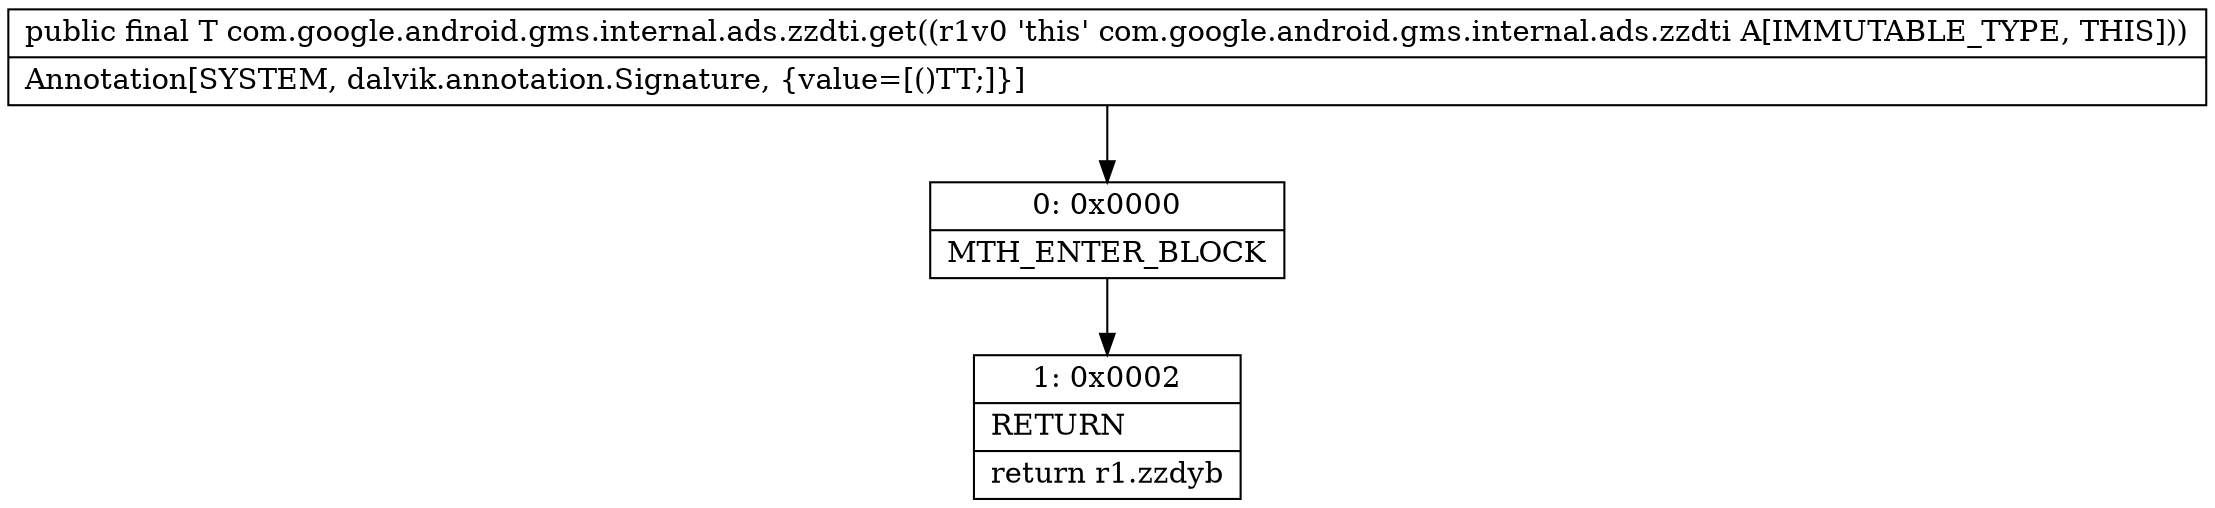 digraph "CFG forcom.google.android.gms.internal.ads.zzdti.get()Ljava\/lang\/Object;" {
Node_0 [shape=record,label="{0\:\ 0x0000|MTH_ENTER_BLOCK\l}"];
Node_1 [shape=record,label="{1\:\ 0x0002|RETURN\l|return r1.zzdyb\l}"];
MethodNode[shape=record,label="{public final T com.google.android.gms.internal.ads.zzdti.get((r1v0 'this' com.google.android.gms.internal.ads.zzdti A[IMMUTABLE_TYPE, THIS]))  | Annotation[SYSTEM, dalvik.annotation.Signature, \{value=[()TT;]\}]\l}"];
MethodNode -> Node_0;
Node_0 -> Node_1;
}

